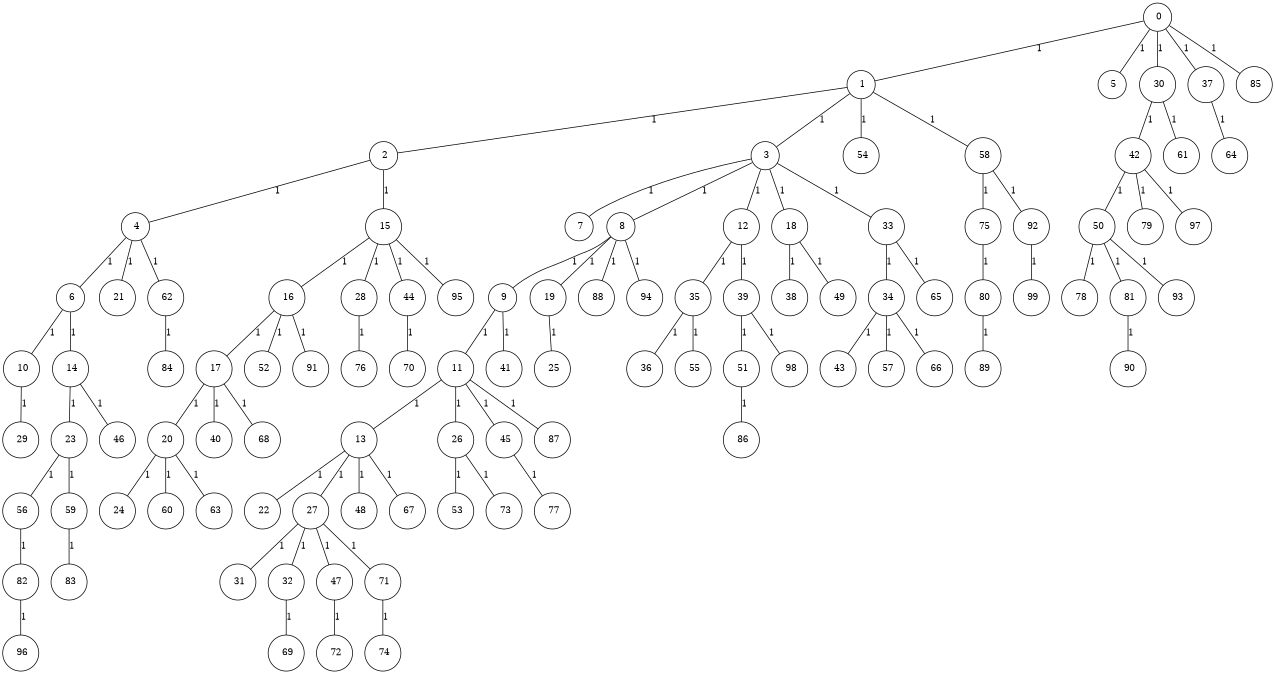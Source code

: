 graph G {
size="8.5,11;"
ratio = "expand;"
fixedsize="true;"
overlap="scale;"
node[shape=circle,width=.12,hight=.12,fontsize=12]
edge[fontsize=12]

0[label=" 0" color=black, pos="1.4896559,1.3497129!"];
1[label=" 1" color=black, pos="1.1024785,0.43917263!"];
2[label=" 2" color=black, pos="2.0888636,1.5382047!"];
3[label=" 3" color=black, pos="0.63678283,1.4332298!"];
4[label=" 4" color=black, pos="2.5531114,1.2263142!"];
5[label=" 5" color=black, pos="0.85932858,0.99591188!"];
6[label=" 6" color=black, pos="1.9952984,1.7502323!"];
7[label=" 7" color=black, pos="0.97816735,2.9240182!"];
8[label=" 8" color=black, pos="1.8353478,2.979752!"];
9[label=" 9" color=black, pos="0.078240884,0.89150893!"];
10[label=" 10" color=black, pos="2.1636568,1.9102674!"];
11[label=" 11" color=black, pos="1.5222897,2.282547!"];
12[label=" 12" color=black, pos="2.6727823,1.3870035!"];
13[label=" 13" color=black, pos="1.800239,0.64538459!"];
14[label=" 14" color=black, pos="1.2865773,1.8477048!"];
15[label=" 15" color=black, pos="2.2023099,2.7325678!"];
16[label=" 16" color=black, pos="1.0454541,1.9754842!"];
17[label=" 17" color=black, pos="2.1312444,0.2907994!"];
18[label=" 18" color=black, pos="0.2967067,0.095340819!"];
19[label=" 19" color=black, pos="0.54456389,2.8943974!"];
20[label=" 20" color=black, pos="0.8867491,0.74945701!"];
21[label=" 21" color=black, pos="0.66431624,2.4825254!"];
22[label=" 22" color=black, pos="0.79045846,1.2156381!"];
23[label=" 23" color=black, pos="1.1019531,1.0304262!"];
24[label=" 24" color=black, pos="0.66052574,0.27110218!"];
25[label=" 25" color=black, pos="1.8729034,0.086671399!"];
26[label=" 26" color=black, pos="1.7629683,1.9886065!"];
27[label=" 27" color=black, pos="0.55990007,1.5248784!"];
28[label=" 28" color=black, pos="0.1644048,0.13363725!"];
29[label=" 29" color=black, pos="1.669177,0.77961452!"];
30[label=" 30" color=black, pos="2.9463929,0.45240384!"];
31[label=" 31" color=black, pos="0.94345853,0.19575323!"];
32[label=" 32" color=black, pos="2.4887403,0.39575446!"];
33[label=" 33" color=black, pos="2.028757,0.53125387!"];
34[label=" 34" color=black, pos="2.6644381,2.0992575!"];
35[label=" 35" color=black, pos="1.4028642,2.6709873!"];
36[label=" 36" color=black, pos="1.8984713,2.3959901!"];
37[label=" 37" color=black, pos="2.4207872,0.027283765!"];
38[label=" 38" color=black, pos="2.1708572,1.4155261!"];
39[label=" 39" color=black, pos="0.9625176,0.71830002!"];
40[label=" 40" color=black, pos="0.078134741,1.8129017!"];
41[label=" 41" color=black, pos="0.59648033,1.898617!"];
42[label=" 42" color=black, pos="2.8640159,1.4852566!"];
43[label=" 43" color=black, pos="0.62201051,0.83414916!"];
44[label=" 44" color=black, pos="2.9608685,2.0881301!"];
45[label=" 45" color=black, pos="1.4057438,0.7488358!"];
46[label=" 46" color=black, pos="2.5951015,1.6909168!"];
47[label=" 47" color=black, pos="1.7756412,2.0088771!"];
48[label=" 48" color=black, pos="0.52327128,0.96066771!"];
49[label=" 49" color=black, pos="0.16593427,2.38067!"];
50[label=" 50" color=black, pos="2.8571593,2.2968303!"];
51[label=" 51" color=black, pos="2.0221705,1.9996517!"];
52[label=" 52" color=black, pos="1.3611187,0.36469462!"];
53[label=" 53" color=black, pos="0.20319575,2.3434635!"];
54[label=" 54" color=black, pos="2.2778923,2.3559164!"];
55[label=" 55" color=black, pos="1.4435971,2.9073096!"];
56[label=" 56" color=black, pos="2.1865722,1.08662!"];
57[label=" 57" color=black, pos="2.727262,2.3824566!"];
58[label=" 58" color=black, pos="0.33321661,0.06359124!"];
59[label=" 59" color=black, pos="0.8102663,0.338426!"];
60[label=" 60" color=black, pos="1.1510248,0.93824744!"];
61[label=" 61" color=black, pos="0.81665105,1.1525178!"];
62[label=" 62" color=black, pos="2.3160913,0.14807698!"];
63[label=" 63" color=black, pos="2.8732276,1.7265568!"];
64[label=" 64" color=black, pos="1.9233638,1.4123063!"];
65[label=" 65" color=black, pos="2.2804668,0.23504728!"];
66[label=" 66" color=black, pos="1.4740497,1.9690705!"];
67[label=" 67" color=black, pos="1.3618814,0.45570099!"];
68[label=" 68" color=black, pos="0.010617122,2.8671267!"];
69[label=" 69" color=black, pos="0.6756594,0.92181156!"];
70[label=" 70" color=black, pos="2.5280787,1.7514391!"];
71[label=" 71" color=black, pos="2.1252751,1.4611062!"];
72[label=" 72" color=black, pos="1.2911727,2.6992648!"];
73[label=" 73" color=black, pos="1.6681753,2.1853229!"];
74[label=" 74" color=black, pos="2.2329506,2.4265411!"];
75[label=" 75" color=black, pos="2.4618899,1.1077383!"];
76[label=" 76" color=black, pos="2.2761905,1.2997752!"];
77[label=" 77" color=black, pos="2.9945096,2.9436006!"];
78[label=" 78" color=black, pos="1.2914753,0.92389464!"];
79[label=" 79" color=black, pos="0.17303554,0.46538936!"];
80[label=" 80" color=black, pos="2.2584132,0.035847698!"];
81[label=" 81" color=black, pos="1.0989663,1.0688135!"];
82[label=" 82" color=black, pos="2.375564,1.9267491!"];
83[label=" 83" color=black, pos="0.37759663,0.30996092!"];
84[label=" 84" color=black, pos="1.0093524,0.60563698!"];
85[label=" 85" color=black, pos="2.8313229,0.52645028!"];
86[label=" 86" color=black, pos="1.2442772,2.5395486!"];
87[label=" 87" color=black, pos="0.83534571,2.881521!"];
88[label=" 88" color=black, pos="0.16959214,0.020347432!"];
89[label=" 89" color=black, pos="1.1385393,0.60047542!"];
90[label=" 90" color=black, pos="0.58451555,0.35155718!"];
91[label=" 91" color=black, pos="0.56171184,0.61589928!"];
92[label=" 92" color=black, pos="1.2712542,2.5749262!"];
93[label=" 93" color=black, pos="1.7707738,2.2253753!"];
94[label=" 94" color=black, pos="0.55172143,1.4323638!"];
95[label=" 95" color=black, pos="2.7698618,2.4808261!"];
96[label=" 96" color=black, pos="1.2312534,2.2080124!"];
97[label=" 97" color=black, pos="1.5903345,1.883896!"];
98[label=" 98" color=black, pos="1.3357123,0.13696218!"];
99[label=" 99" color=black, pos="0.89697126,2.4684884!"];
0--1[label="1"]
0--5[label="1"]
0--30[label="1"]
0--37[label="1"]
0--85[label="1"]
1--2[label="1"]
1--3[label="1"]
1--54[label="1"]
1--58[label="1"]
2--4[label="1"]
2--15[label="1"]
3--7[label="1"]
3--8[label="1"]
3--12[label="1"]
3--18[label="1"]
3--33[label="1"]
4--6[label="1"]
4--21[label="1"]
4--62[label="1"]
6--10[label="1"]
6--14[label="1"]
8--9[label="1"]
8--19[label="1"]
8--88[label="1"]
8--94[label="1"]
9--11[label="1"]
9--41[label="1"]
10--29[label="1"]
11--13[label="1"]
11--26[label="1"]
11--45[label="1"]
11--87[label="1"]
12--35[label="1"]
12--39[label="1"]
13--22[label="1"]
13--27[label="1"]
13--48[label="1"]
13--67[label="1"]
14--23[label="1"]
14--46[label="1"]
15--16[label="1"]
15--28[label="1"]
15--44[label="1"]
15--95[label="1"]
16--17[label="1"]
16--52[label="1"]
16--91[label="1"]
17--20[label="1"]
17--40[label="1"]
17--68[label="1"]
18--38[label="1"]
18--49[label="1"]
19--25[label="1"]
20--24[label="1"]
20--60[label="1"]
20--63[label="1"]
23--56[label="1"]
23--59[label="1"]
26--53[label="1"]
26--73[label="1"]
27--31[label="1"]
27--32[label="1"]
27--47[label="1"]
27--71[label="1"]
28--76[label="1"]
30--42[label="1"]
30--61[label="1"]
32--69[label="1"]
33--34[label="1"]
33--65[label="1"]
34--43[label="1"]
34--57[label="1"]
34--66[label="1"]
35--36[label="1"]
35--55[label="1"]
37--64[label="1"]
39--51[label="1"]
39--98[label="1"]
42--50[label="1"]
42--79[label="1"]
42--97[label="1"]
44--70[label="1"]
45--77[label="1"]
47--72[label="1"]
50--78[label="1"]
50--81[label="1"]
50--93[label="1"]
51--86[label="1"]
56--82[label="1"]
58--75[label="1"]
58--92[label="1"]
59--83[label="1"]
62--84[label="1"]
71--74[label="1"]
75--80[label="1"]
80--89[label="1"]
81--90[label="1"]
82--96[label="1"]
92--99[label="1"]

}
